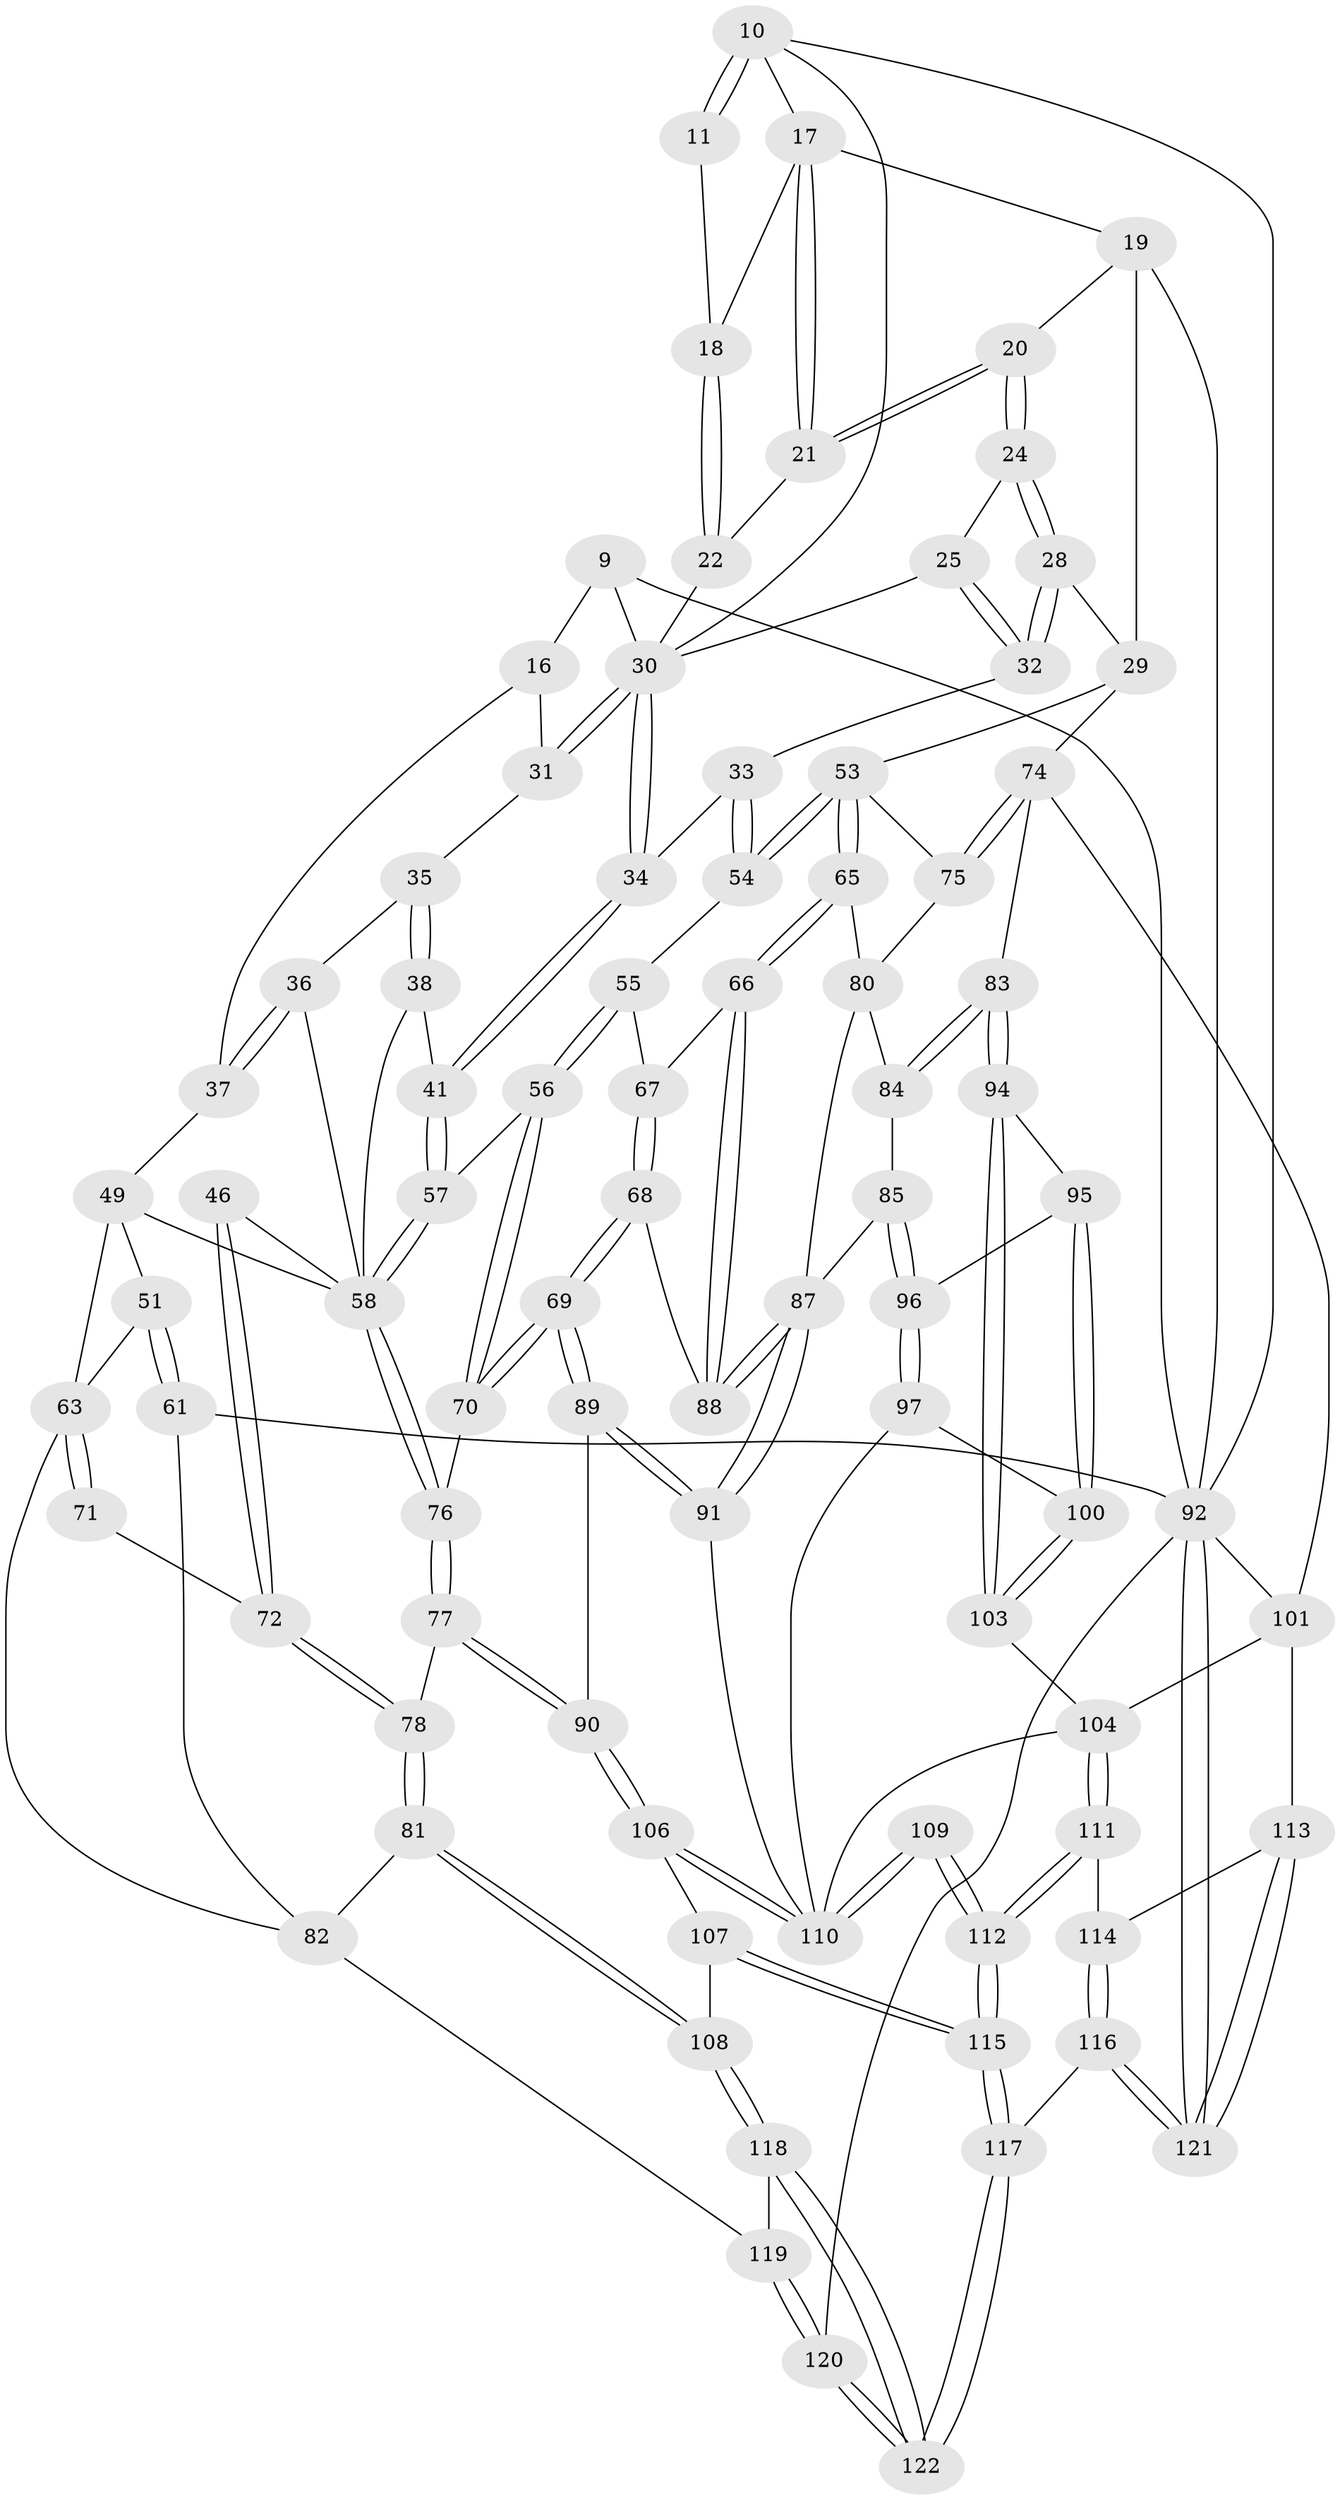 // original degree distribution, {3: 0.01639344262295082, 4: 0.26229508196721313, 5: 0.47540983606557374, 6: 0.2459016393442623}
// Generated by graph-tools (version 1.1) at 2025/06/03/04/25 22:06:38]
// undirected, 85 vertices, 202 edges
graph export_dot {
graph [start="1"]
  node [color=gray90,style=filled];
  9 [pos="+0.4212741418768792+0.005631930909734661",super="+5"];
  10 [pos="+0.7999334362810548+0.001364865858500546",super="+2+6"];
  11 [pos="+0.7112502171081623+0.06983661102428759"];
  16 [pos="+0.2705888881520154+0.15488342311497807",super="+15"];
  17 [pos="+0.8113805111874366+0.09205677878408616",super="+14"];
  18 [pos="+0.7542331644558828+0.12330735167248881"];
  19 [pos="+0.9508955235766485+0.17611984278989326",super="+13"];
  20 [pos="+0.8697300973633822+0.19400142606142162"];
  21 [pos="+0.8517551939156824+0.18728057908577067"];
  22 [pos="+0.7500765704844549+0.185270308706863"];
  24 [pos="+0.8412531945490361+0.25664316559763745"];
  25 [pos="+0.702383141994318+0.23012233499627008"];
  28 [pos="+0.822319078047223+0.3944348126885896"];
  29 [pos="+1+0.5292881903211157",super="+27"];
  30 [pos="+0.4480906622268249+0.24272119950040288",super="+8+7+23"];
  31 [pos="+0.2851041431664737+0.1756999123455592"];
  32 [pos="+0.7029980232778726+0.242397543497034"];
  33 [pos="+0.6037844929450291+0.36958466295732173"];
  34 [pos="+0.4661464664794147+0.3294769182849414"];
  35 [pos="+0.24919950663950394+0.2582211519175877"];
  36 [pos="+0.17158461291705+0.30063069345832083"];
  37 [pos="+0+0"];
  38 [pos="+0.25353846376561945+0.4059487537361146"];
  41 [pos="+0.45537112209086333+0.35081010866308227"];
  46 [pos="+0.21893441052175577+0.47622372585876865"];
  49 [pos="+0.09490462989286086+0.4175622788392023",super="+43+48"];
  51 [pos="+0+0.51972543600253",super="+50"];
  53 [pos="+0.6947039234201821+0.4501632346000142",super="+52"];
  54 [pos="+0.6582130490906013+0.4358567730090399"];
  55 [pos="+0.5825862828048216+0.500723601356891"];
  56 [pos="+0.4978133436739428+0.5159952620820416"];
  57 [pos="+0.44804925877796525+0.4459062267042094"];
  58 [pos="+0.3016034560977335+0.5547344812680735",super="+45+47"];
  61 [pos="+0+0.7264582308050737"];
  63 [pos="+0.08485135772192577+0.5674135178454182",super="+60+59"];
  65 [pos="+0.6499812811747108+0.5953056862635732"];
  66 [pos="+0.6275568718023373+0.6042671914664374"];
  67 [pos="+0.5919675578119371+0.5270911114901152"];
  68 [pos="+0.5263870550194822+0.6285294159697024"];
  69 [pos="+0.5076791040184495+0.6309517860552855"];
  70 [pos="+0.4976127751563116+0.6053655182817198"];
  71 [pos="+0.12471068005547693+0.5671646066512938"];
  72 [pos="+0.1545963202840971+0.5866976171007838"];
  74 [pos="+0.8372562063105046+0.6455694014982871",super="+73"];
  75 [pos="+0.7934417628399019+0.552405766977541"];
  76 [pos="+0.30166142277662655+0.5555762985986608"];
  77 [pos="+0.2777710335737247+0.6640289286824702"];
  78 [pos="+0.22569055932399373+0.6985600307303711"];
  80 [pos="+0.6802113781187111+0.6061476029145273",super="+79"];
  81 [pos="+0.15918833398009008+0.770446854938072"];
  82 [pos="+0.009370013355794436+0.7658633842400201",super="+64"];
  83 [pos="+0.8302959063722438+0.6605339341452655"];
  84 [pos="+0.7453022091043444+0.6589561766227094"];
  85 [pos="+0.7041945023131996+0.6888221722681567"];
  87 [pos="+0.6486435802205703+0.7180756200350846",super="+86"];
  88 [pos="+0.6097892376530373+0.6203501125280497"];
  89 [pos="+0.48665412136549946+0.6835662457154464"];
  90 [pos="+0.4306852900991901+0.7319252322739461"];
  91 [pos="+0.631447546279735+0.7725692794582129"];
  92 [pos="+1+1",super="+3+62"];
  94 [pos="+0.829953017188244+0.6673716662520881"];
  95 [pos="+0.7559201399356745+0.7182160993979984"];
  96 [pos="+0.7226855311961269+0.7061692522957335"];
  97 [pos="+0.7186960785423906+0.7794614183808098"];
  100 [pos="+0.7500610425928746+0.7539954763820477"];
  101 [pos="+1+0.8031097696178717",super="+93"];
  103 [pos="+0.8566041039175333+0.7694133044152207"];
  104 [pos="+0.8707147580579297+0.8064279062002004",super="+102"];
  106 [pos="+0.43374425315515674+0.7695806027471701"];
  107 [pos="+0.40350800686811644+0.8578281404340037"];
  108 [pos="+0.25646348935514474+0.912966495982804"];
  109 [pos="+0.639921414479496+0.9279294842015525"];
  110 [pos="+0.6320902382141048+0.8641763449001583",super="+99+98+105"];
  111 [pos="+0.842616443439884+0.8718293487407682"];
  112 [pos="+0.6410760286263174+0.9758807459440186"];
  113 [pos="+0.934775343766204+0.9397728503241322"];
  114 [pos="+0.8641578152672291+0.9165771038623177"];
  115 [pos="+0.6116104105304927+1"];
  116 [pos="+0.8142585911782007+1"];
  117 [pos="+0.6144597916331983+1"];
  118 [pos="+0.23902316778974675+1"];
  119 [pos="+0.028637296137849804+0.8183507477668267"];
  120 [pos="+0.18564325870570023+1"];
  121 [pos="+0.9082138641915863+1"];
  122 [pos="+0.23166984596635612+1"];
  9 -- 16 [weight=2];
  9 -- 30;
  9 -- 92 [weight=2];
  10 -- 11 [weight=2];
  10 -- 11;
  10 -- 92;
  10 -- 30;
  10 -- 17;
  11 -- 18;
  16 -- 31;
  16 -- 37;
  17 -- 18;
  17 -- 21;
  17 -- 21;
  17 -- 19;
  18 -- 22;
  18 -- 22;
  19 -- 20;
  19 -- 29 [weight=2];
  19 -- 92;
  20 -- 21;
  20 -- 21;
  20 -- 24;
  20 -- 24;
  21 -- 22;
  22 -- 30;
  24 -- 25;
  24 -- 28;
  24 -- 28;
  25 -- 32;
  25 -- 32;
  25 -- 30;
  28 -- 32;
  28 -- 32;
  28 -- 29;
  29 -- 74;
  29 -- 53;
  30 -- 31;
  30 -- 31;
  30 -- 34;
  30 -- 34;
  31 -- 35;
  32 -- 33;
  33 -- 34;
  33 -- 54;
  33 -- 54;
  34 -- 41;
  34 -- 41;
  35 -- 36;
  35 -- 38;
  35 -- 38;
  36 -- 37;
  36 -- 37;
  36 -- 58;
  37 -- 49;
  38 -- 41;
  38 -- 58;
  41 -- 57;
  41 -- 57;
  46 -- 72;
  46 -- 72;
  46 -- 58 [weight=2];
  49 -- 51 [weight=2];
  49 -- 58 [weight=2];
  49 -- 63;
  51 -- 61;
  51 -- 61;
  51 -- 63;
  53 -- 54;
  53 -- 54;
  53 -- 65;
  53 -- 65;
  53 -- 75;
  54 -- 55;
  55 -- 56;
  55 -- 56;
  55 -- 67;
  56 -- 57;
  56 -- 70;
  56 -- 70;
  57 -- 58;
  57 -- 58;
  58 -- 76;
  58 -- 76;
  61 -- 92;
  61 -- 82;
  63 -- 71 [weight=2];
  63 -- 71;
  63 -- 82;
  65 -- 66;
  65 -- 66;
  65 -- 80;
  66 -- 67;
  66 -- 88;
  66 -- 88;
  67 -- 68;
  67 -- 68;
  68 -- 69;
  68 -- 69;
  68 -- 88;
  69 -- 70;
  69 -- 70;
  69 -- 89;
  69 -- 89;
  70 -- 76;
  71 -- 72;
  72 -- 78;
  72 -- 78;
  74 -- 75;
  74 -- 75;
  74 -- 83;
  74 -- 101;
  75 -- 80;
  76 -- 77;
  76 -- 77;
  77 -- 78;
  77 -- 90;
  77 -- 90;
  78 -- 81;
  78 -- 81;
  80 -- 87;
  80 -- 84;
  81 -- 82;
  81 -- 108;
  81 -- 108;
  82 -- 119;
  83 -- 84;
  83 -- 84;
  83 -- 94;
  83 -- 94;
  84 -- 85;
  85 -- 96;
  85 -- 96;
  85 -- 87;
  87 -- 88;
  87 -- 88;
  87 -- 91;
  87 -- 91;
  89 -- 90;
  89 -- 91;
  89 -- 91;
  90 -- 106;
  90 -- 106;
  91 -- 110;
  92 -- 121;
  92 -- 121;
  92 -- 120;
  92 -- 101;
  94 -- 95;
  94 -- 103;
  94 -- 103;
  95 -- 96;
  95 -- 100;
  95 -- 100;
  96 -- 97;
  96 -- 97;
  97 -- 100;
  97 -- 110;
  100 -- 103;
  100 -- 103;
  101 -- 113;
  101 -- 104;
  103 -- 104;
  104 -- 111;
  104 -- 111;
  104 -- 110;
  106 -- 107;
  106 -- 110;
  106 -- 110;
  107 -- 108;
  107 -- 115;
  107 -- 115;
  108 -- 118;
  108 -- 118;
  109 -- 110 [weight=2];
  109 -- 110;
  109 -- 112;
  109 -- 112;
  111 -- 112;
  111 -- 112;
  111 -- 114;
  112 -- 115;
  112 -- 115;
  113 -- 114;
  113 -- 121;
  113 -- 121;
  114 -- 116;
  114 -- 116;
  115 -- 117;
  115 -- 117;
  116 -- 117;
  116 -- 121;
  116 -- 121;
  117 -- 122;
  117 -- 122;
  118 -- 119;
  118 -- 122;
  118 -- 122;
  119 -- 120;
  119 -- 120;
  120 -- 122;
  120 -- 122;
}
